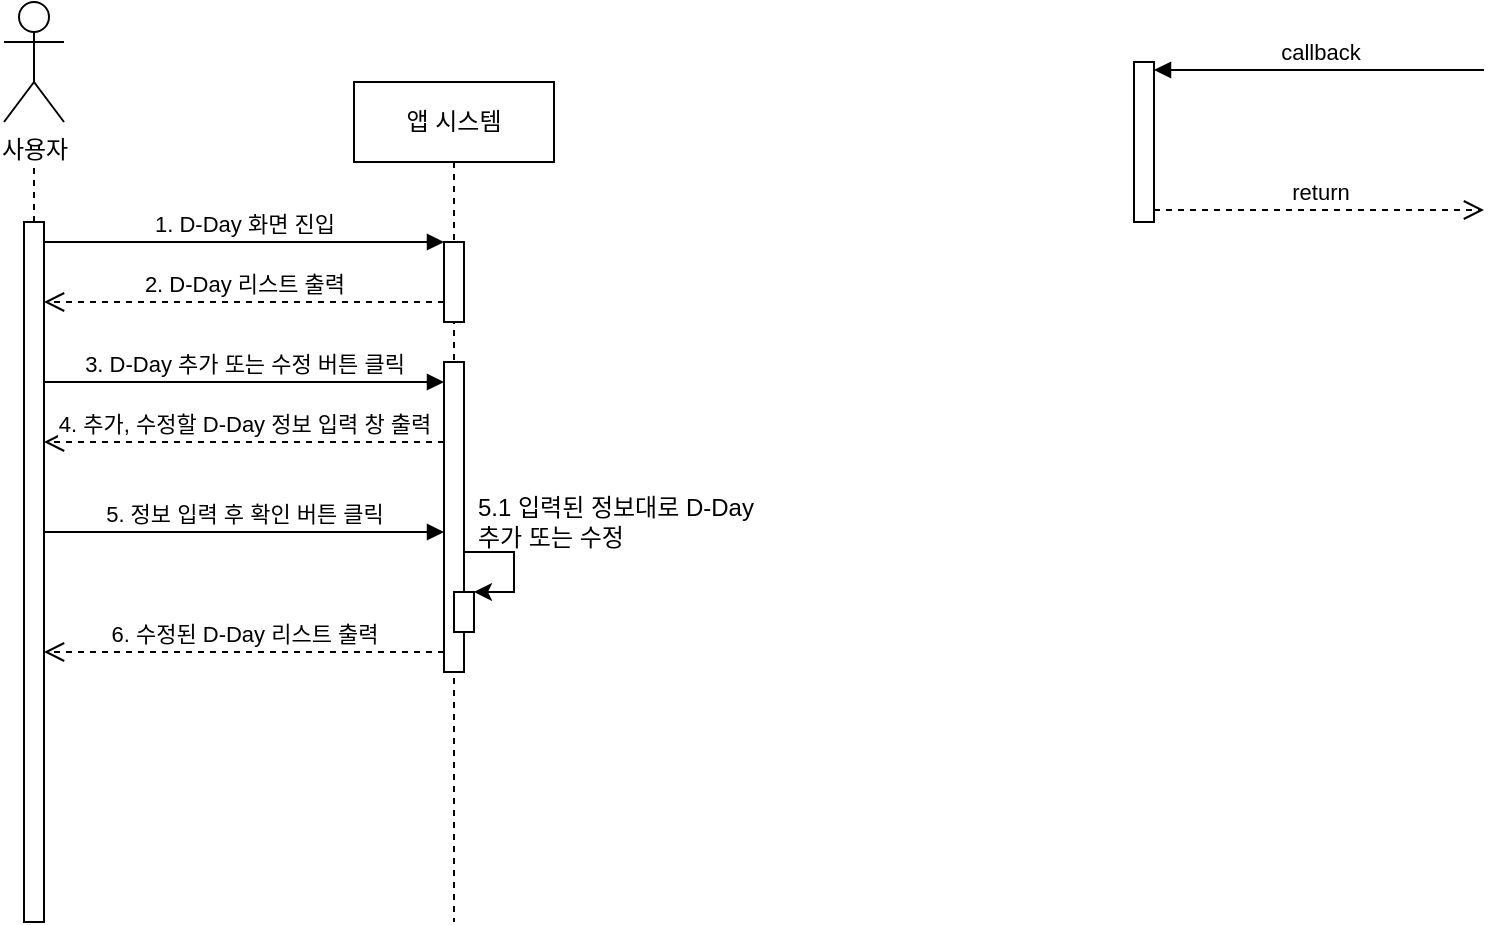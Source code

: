 <mxfile version="26.2.12">
  <diagram name="Page-1" id="2YBvvXClWsGukQMizWep">
    <mxGraphModel dx="373" dy="288" grid="1" gridSize="10" guides="1" tooltips="1" connect="1" arrows="1" fold="1" page="1" pageScale="1" pageWidth="850" pageHeight="1100" math="0" shadow="0">
      <root>
        <mxCell id="0" />
        <mxCell id="1" parent="0" />
        <mxCell id="aM9ryv3xv72pqoxQDRHE-5" value="앱 시스템" style="shape=umlLifeline;perimeter=lifelinePerimeter;whiteSpace=wrap;html=1;container=0;dropTarget=0;collapsible=0;recursiveResize=0;outlineConnect=0;portConstraint=eastwest;newEdgeStyle={&quot;edgeStyle&quot;:&quot;elbowEdgeStyle&quot;,&quot;elbow&quot;:&quot;vertical&quot;,&quot;curved&quot;:0,&quot;rounded&quot;:0};" parent="1" vertex="1">
          <mxGeometry x="250" y="80" width="100" height="420" as="geometry" />
        </mxCell>
        <mxCell id="aM9ryv3xv72pqoxQDRHE-6" value="" style="html=1;points=[];perimeter=orthogonalPerimeter;outlineConnect=0;targetShapes=umlLifeline;portConstraint=eastwest;newEdgeStyle={&quot;edgeStyle&quot;:&quot;elbowEdgeStyle&quot;,&quot;elbow&quot;:&quot;vertical&quot;,&quot;curved&quot;:0,&quot;rounded&quot;:0};" parent="aM9ryv3xv72pqoxQDRHE-5" vertex="1">
          <mxGeometry x="45" y="80" width="10" height="40" as="geometry" />
        </mxCell>
        <mxCell id="3ZrxkT63131DXNsMZdN8-19" value="5.1 입력된 정보대로 D-Day&lt;div&gt;추가 또는 수정&lt;/div&gt;" style="text;html=1;align=left;verticalAlign=middle;resizable=0;points=[];autosize=1;strokeColor=none;fillColor=none;" vertex="1" parent="aM9ryv3xv72pqoxQDRHE-5">
          <mxGeometry x="60" y="200" width="160" height="40" as="geometry" />
        </mxCell>
        <mxCell id="3ZrxkT63131DXNsMZdN8-14" value="" style="html=1;points=[];perimeter=orthogonalPerimeter;outlineConnect=0;targetShapes=umlLifeline;portConstraint=eastwest;newEdgeStyle={&quot;edgeStyle&quot;:&quot;elbowEdgeStyle&quot;,&quot;elbow&quot;:&quot;vertical&quot;,&quot;curved&quot;:0,&quot;rounded&quot;:0};" vertex="1" parent="aM9ryv3xv72pqoxQDRHE-5">
          <mxGeometry x="45" y="140" width="10" height="155" as="geometry" />
        </mxCell>
        <mxCell id="3ZrxkT63131DXNsMZdN8-16" value="" style="endArrow=classic;html=1;rounded=0;edgeStyle=orthogonalEdgeStyle;" edge="1" parent="aM9ryv3xv72pqoxQDRHE-5" source="3ZrxkT63131DXNsMZdN8-14" target="3ZrxkT63131DXNsMZdN8-17">
          <mxGeometry width="50" height="50" relative="1" as="geometry">
            <mxPoint x="60" y="235" as="sourcePoint" />
            <mxPoint x="110" y="255" as="targetPoint" />
            <Array as="points">
              <mxPoint x="80" y="235" />
              <mxPoint x="80" y="255" />
            </Array>
          </mxGeometry>
        </mxCell>
        <mxCell id="3ZrxkT63131DXNsMZdN8-17" value="" style="html=1;points=[];perimeter=orthogonalPerimeter;outlineConnect=0;targetShapes=umlLifeline;portConstraint=eastwest;newEdgeStyle={&quot;edgeStyle&quot;:&quot;elbowEdgeStyle&quot;,&quot;elbow&quot;:&quot;vertical&quot;,&quot;curved&quot;:0,&quot;rounded&quot;:0};" vertex="1" parent="aM9ryv3xv72pqoxQDRHE-5">
          <mxGeometry x="50" y="255" width="10" height="20" as="geometry" />
        </mxCell>
        <mxCell id="aM9ryv3xv72pqoxQDRHE-7" value="1. D-Day 화면 진입" style="html=1;verticalAlign=bottom;endArrow=block;edgeStyle=elbowEdgeStyle;elbow=vertical;curved=0;rounded=0;" parent="1" source="aM9ryv3xv72pqoxQDRHE-2" target="aM9ryv3xv72pqoxQDRHE-6" edge="1">
          <mxGeometry relative="1" as="geometry">
            <mxPoint x="195" y="170" as="sourcePoint" />
            <Array as="points">
              <mxPoint x="180" y="160" />
            </Array>
          </mxGeometry>
        </mxCell>
        <mxCell id="aM9ryv3xv72pqoxQDRHE-8" value="2. D-Day 리스트 출력" style="html=1;verticalAlign=bottom;endArrow=open;dashed=1;endSize=8;edgeStyle=elbowEdgeStyle;elbow=vertical;curved=0;rounded=0;" parent="1" source="aM9ryv3xv72pqoxQDRHE-6" target="aM9ryv3xv72pqoxQDRHE-2" edge="1">
          <mxGeometry relative="1" as="geometry">
            <mxPoint x="95" y="190" as="targetPoint" />
            <Array as="points">
              <mxPoint x="190" y="190" />
            </Array>
            <mxPoint x="265" y="190" as="sourcePoint" />
          </mxGeometry>
        </mxCell>
        <mxCell id="aM9ryv3xv72pqoxQDRHE-9" value="callback" style="html=1;verticalAlign=bottom;endArrow=block;edgeStyle=elbowEdgeStyle;elbow=vertical;curved=0;rounded=0;" parent="1" target="aM9ryv3xv72pqoxQDRHE-4" edge="1">
          <mxGeometry relative="1" as="geometry">
            <mxPoint x="815" y="74" as="sourcePoint" />
            <Array as="points">
              <mxPoint x="740" y="74" />
            </Array>
          </mxGeometry>
        </mxCell>
        <mxCell id="aM9ryv3xv72pqoxQDRHE-10" value="return" style="html=1;verticalAlign=bottom;endArrow=open;dashed=1;endSize=8;edgeStyle=elbowEdgeStyle;elbow=vertical;curved=0;rounded=0;" parent="1" source="aM9ryv3xv72pqoxQDRHE-4" edge="1">
          <mxGeometry relative="1" as="geometry">
            <mxPoint x="815" y="144" as="targetPoint" />
            <Array as="points">
              <mxPoint x="730" y="144" />
            </Array>
          </mxGeometry>
        </mxCell>
        <mxCell id="3ZrxkT63131DXNsMZdN8-4" value="사용자" style="shape=umlActor;verticalLabelPosition=bottom;verticalAlign=top;html=1;outlineConnect=0;" vertex="1" parent="1">
          <mxGeometry x="75" y="40" width="30" height="60" as="geometry" />
        </mxCell>
        <mxCell id="3ZrxkT63131DXNsMZdN8-6" value="" style="endArrow=none;dashed=1;html=1;rounded=0;" edge="1" parent="1" source="aM9ryv3xv72pqoxQDRHE-2">
          <mxGeometry width="50" height="50" relative="1" as="geometry">
            <mxPoint x="90" y="380" as="sourcePoint" />
            <mxPoint x="90" y="120" as="targetPoint" />
          </mxGeometry>
        </mxCell>
        <mxCell id="aM9ryv3xv72pqoxQDRHE-2" value="" style="html=1;points=[];perimeter=orthogonalPerimeter;outlineConnect=0;targetShapes=umlLifeline;portConstraint=eastwest;newEdgeStyle={&quot;edgeStyle&quot;:&quot;elbowEdgeStyle&quot;,&quot;elbow&quot;:&quot;vertical&quot;,&quot;curved&quot;:0,&quot;rounded&quot;:0};" parent="1" vertex="1">
          <mxGeometry x="85" y="150" width="10" height="350" as="geometry" />
        </mxCell>
        <mxCell id="aM9ryv3xv72pqoxQDRHE-4" value="" style="html=1;points=[];perimeter=orthogonalPerimeter;outlineConnect=0;targetShapes=umlLifeline;portConstraint=eastwest;newEdgeStyle={&quot;edgeStyle&quot;:&quot;elbowEdgeStyle&quot;,&quot;elbow&quot;:&quot;vertical&quot;,&quot;curved&quot;:0,&quot;rounded&quot;:0};" parent="1" vertex="1">
          <mxGeometry x="640" y="70" width="10" height="80" as="geometry" />
        </mxCell>
        <mxCell id="3ZrxkT63131DXNsMZdN8-25" value="3. D-Day 추가 또는 수정 버튼 클릭" style="html=1;verticalAlign=bottom;endArrow=block;edgeStyle=elbowEdgeStyle;elbow=vertical;curved=0;rounded=0;" edge="1" parent="1" source="aM9ryv3xv72pqoxQDRHE-2" target="3ZrxkT63131DXNsMZdN8-14">
          <mxGeometry relative="1" as="geometry">
            <mxPoint x="110" y="230" as="sourcePoint" />
            <Array as="points">
              <mxPoint x="170" y="230" />
            </Array>
            <mxPoint x="280" y="230" as="targetPoint" />
          </mxGeometry>
        </mxCell>
        <mxCell id="3ZrxkT63131DXNsMZdN8-26" value="4. 추가, 수정할 D-Day 정보 입력 창 출력" style="html=1;verticalAlign=bottom;endArrow=open;dashed=1;endSize=8;edgeStyle=elbowEdgeStyle;elbow=vertical;curved=0;rounded=0;" edge="1" parent="1" source="3ZrxkT63131DXNsMZdN8-14" target="aM9ryv3xv72pqoxQDRHE-2">
          <mxGeometry relative="1" as="geometry">
            <mxPoint x="120" y="260" as="targetPoint" />
            <Array as="points">
              <mxPoint x="180" y="260" />
            </Array>
            <mxPoint x="280" y="260" as="sourcePoint" />
          </mxGeometry>
        </mxCell>
        <mxCell id="3ZrxkT63131DXNsMZdN8-15" value="5. 정보 입력 후 확인 버튼 클릭" style="html=1;verticalAlign=bottom;endArrow=block;edgeStyle=elbowEdgeStyle;elbow=horizontal;curved=0;rounded=0;" edge="1" parent="1" source="aM9ryv3xv72pqoxQDRHE-2" target="3ZrxkT63131DXNsMZdN8-14">
          <mxGeometry relative="1" as="geometry">
            <mxPoint x="105" y="305.0" as="sourcePoint" />
            <Array as="points">
              <mxPoint x="190" y="305" />
            </Array>
            <mxPoint x="270" y="305" as="targetPoint" />
          </mxGeometry>
        </mxCell>
        <mxCell id="3ZrxkT63131DXNsMZdN8-21" value="6. 수정된 D-Day 리스트 출력" style="html=1;verticalAlign=bottom;endArrow=open;dashed=1;endSize=8;edgeStyle=elbowEdgeStyle;elbow=vertical;curved=0;rounded=0;" edge="1" parent="1" source="3ZrxkT63131DXNsMZdN8-14" target="aM9ryv3xv72pqoxQDRHE-2">
          <mxGeometry relative="1" as="geometry">
            <mxPoint x="120" y="365" as="targetPoint" />
            <Array as="points">
              <mxPoint x="270" y="365" />
            </Array>
            <mxPoint x="280" y="365" as="sourcePoint" />
          </mxGeometry>
        </mxCell>
      </root>
    </mxGraphModel>
  </diagram>
</mxfile>
